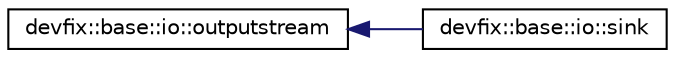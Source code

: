 digraph "Graphical Class Hierarchy"
{
  edge [fontname="Helvetica",fontsize="10",labelfontname="Helvetica",labelfontsize="10"];
  node [fontname="Helvetica",fontsize="10",shape=record];
  rankdir="LR";
  Node0 [label="devfix::base::io::outputstream",height=0.2,width=0.4,color="black", fillcolor="white", style="filled",URL="$structdevfix_1_1base_1_1io_1_1outputstream.html",tooltip="Superclass of all classes representing an output stream of bytes. "];
  Node0 -> Node1 [dir="back",color="midnightblue",fontsize="10",style="solid",fontname="Helvetica"];
  Node1 [label="devfix::base::io::sink",height=0.2,width=0.4,color="black", fillcolor="white", style="filled",URL="$structdevfix_1_1base_1_1io_1_1sink.html"];
}
